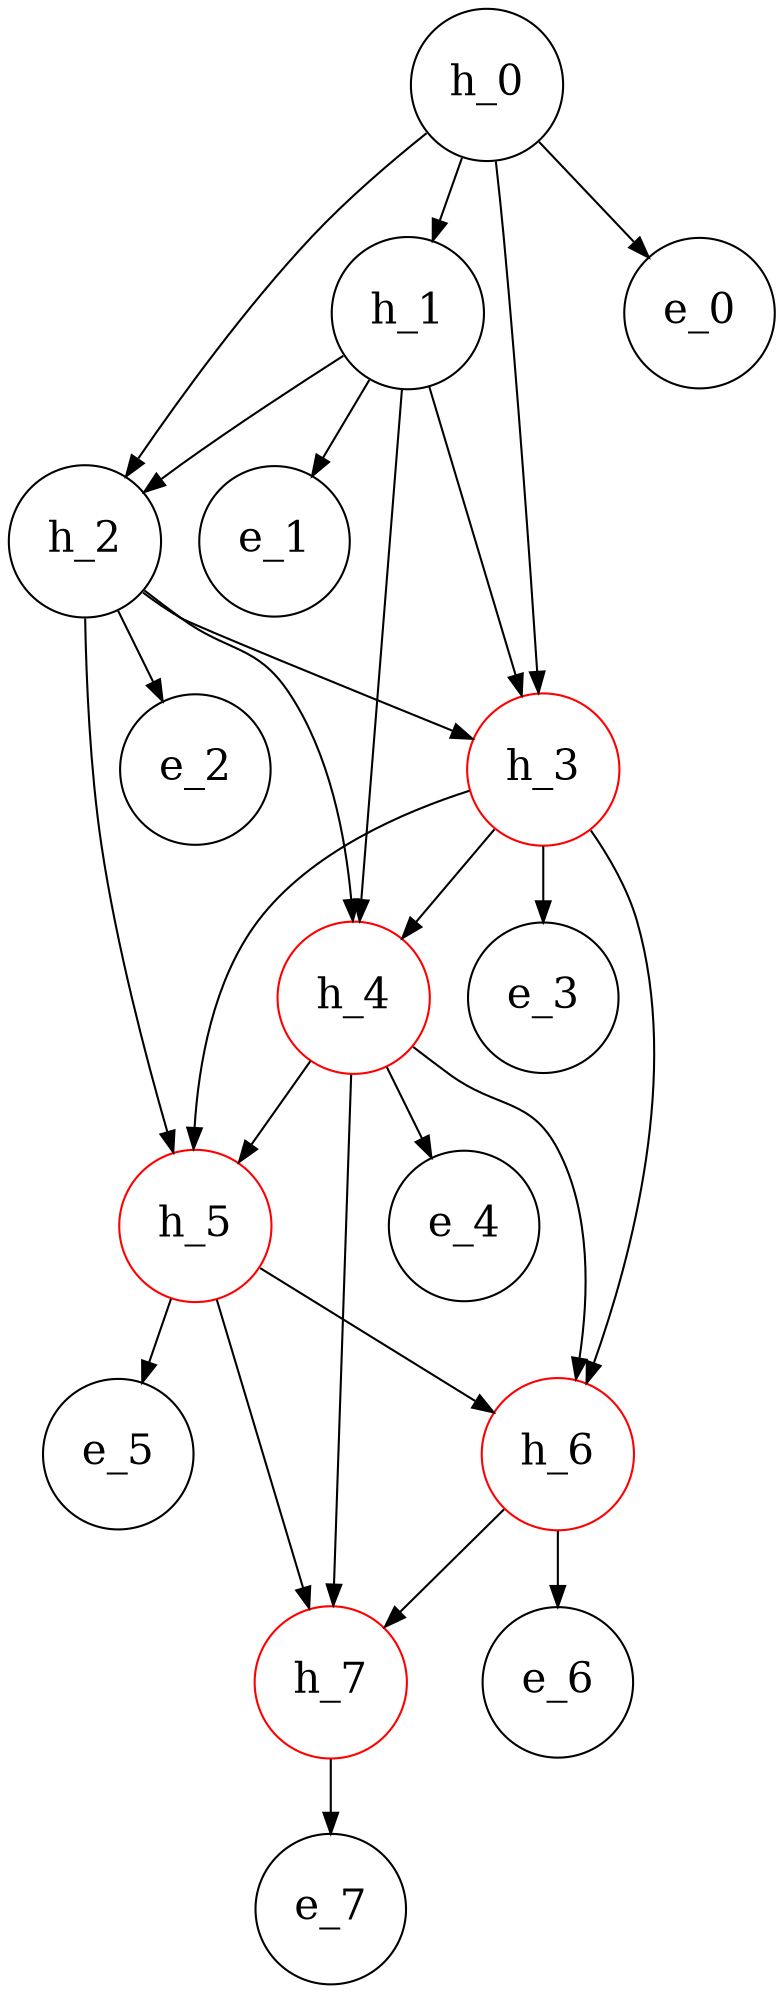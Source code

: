 digraph thmm_3_8 {
	rankdir=TD
	node [shape=circle]
	node [fontsize=20]
	node [style=filled]
	h_0 [color=black fillcolor=transparent fontcolor=black]
	h_1 [color=black fillcolor=transparent fontcolor=black]
	h_0 -> h_1 [color=black]
	h_2 [color=black fillcolor=transparent fontcolor=black]
	h_0 -> h_2 [color=black]
	h_1 -> h_2 [color=black]
	h_3 [color=red fillcolor=transparent fontcolor=black]
	h_0 -> h_3 [color=black]
	h_1 -> h_3 [color=black]
	h_2 -> h_3 [color=black]
	h_4 [color=red fillcolor=transparent fontcolor=black]
	h_1 -> h_4 [color=black]
	h_2 -> h_4 [color=black]
	h_3 -> h_4 [color=black]
	h_5 [color=red fillcolor=transparent fontcolor=black]
	h_2 -> h_5 [color=black]
	h_3 -> h_5 [color=black]
	h_4 -> h_5 [color=black]
	h_6 [color=red fillcolor=transparent fontcolor=black]
	h_3 -> h_6 [color=black]
	h_4 -> h_6 [color=black]
	h_5 -> h_6 [color=black]
	h_7 [color=red fillcolor=transparent fontcolor=black]
	h_4 -> h_7 [color=black]
	h_5 -> h_7 [color=black]
	h_6 -> h_7 [color=black]
	e_0 [color=black fillcolor=transparent fontcolor=black]
	h_0 -> e_0 [color=black]
	e_1 [color=black fillcolor=transparent fontcolor=black]
	h_1 -> e_1 [color=black]
	e_2 [color=black fillcolor=transparent fontcolor=black]
	h_2 -> e_2 [color=black]
	e_3 [color=black fillcolor=transparent fontcolor=black]
	h_3 -> e_3 [color=black]
	e_4 [color=black fillcolor=transparent fontcolor=black]
	h_4 -> e_4 [color=black]
	e_5 [color=black fillcolor=transparent fontcolor=black]
	h_5 -> e_5 [color=black]
	e_6 [color=black fillcolor=transparent fontcolor=black]
	h_6 -> e_6 [color=black]
	e_7 [color=black fillcolor=transparent fontcolor=black]
	h_7 -> e_7 [color=black]
}
